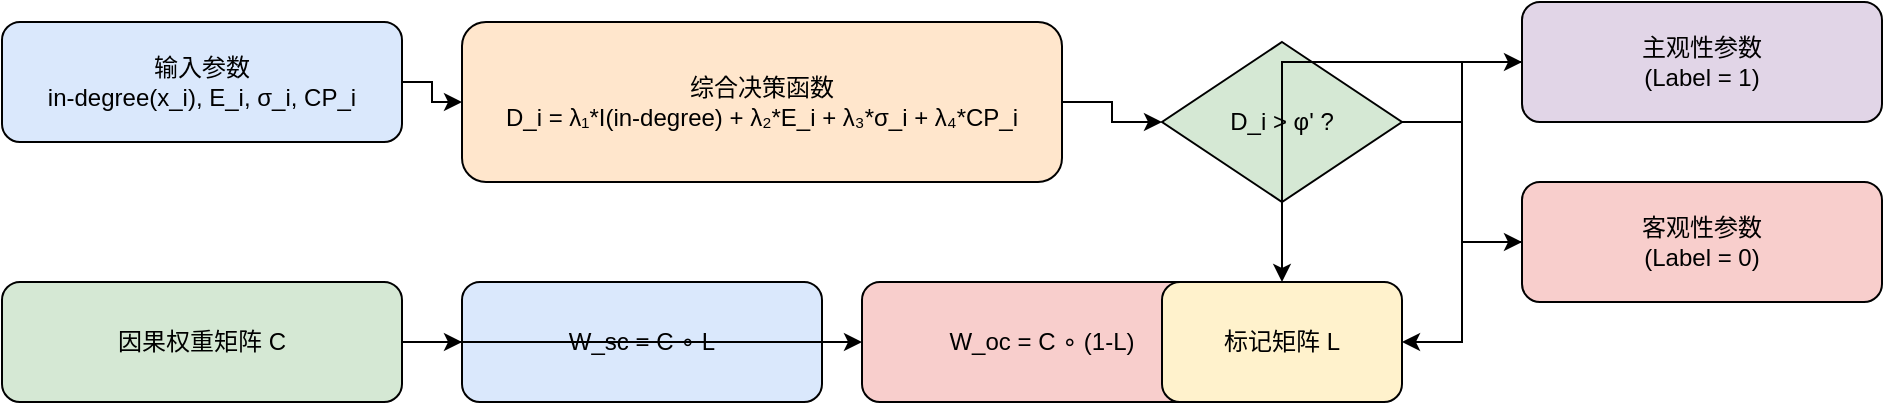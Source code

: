 <mxfile version="26.2.2">
  <diagram name="因果解耦学习" id="Xn1MKm5G6cUb3gmnLiGP">
    <mxGraphModel dx="948" dy="652" grid="1" gridSize="10" guides="1" tooltips="1" connect="1" arrows="1" fold="1" page="1" pageScale="1" pageWidth="827" pageHeight="1169" math="0" shadow="0">
      <root>
        <mxCell id="0" />
        <mxCell id="1" parent="0" />
        <mxCell id="ucolTSoBBcxQ1Ks-dDeu-3" value="输入参数&#xa;in-degree(x_i), E_i, σ_i, CP_i" style="rounded=1;whiteSpace=wrap;html=1;fillColor=#dae8fc;" vertex="1" parent="1">
          <mxGeometry x="20" y="20" width="200" height="60" as="geometry" />
        </mxCell>
        <mxCell id="ucolTSoBBcxQ1Ks-dDeu-4" value="综合决策函数&#xa;D_i = λ₁*I(in-degree) + λ₂*E_i + λ₃*σ_i + λ₄*CP_i" style="rounded=1;whiteSpace=wrap;html=1;fillColor=#ffe6cc;" vertex="1" parent="1">
          <mxGeometry x="250" y="20" width="300" height="80" as="geometry" />
        </mxCell>
        <mxCell id="ucolTSoBBcxQ1Ks-dDeu-5" value="D_i &gt; φ&#39; ?" style="rhombus;whiteSpace=wrap;html=1;fillColor=#d5e8d4;" vertex="1" parent="1">
          <mxGeometry x="600" y="30" width="120" height="80" as="geometry" />
        </mxCell>
        <mxCell id="ucolTSoBBcxQ1Ks-dDeu-6" value="主观性参数&#xa;(Label = 1)" style="rounded=1;whiteSpace=wrap;html=1;fillColor=#e1d5e7;" vertex="1" parent="1">
          <mxGeometry x="780" y="10" width="180" height="60" as="geometry" />
        </mxCell>
        <mxCell id="ucolTSoBBcxQ1Ks-dDeu-7" value="客观性参数&#xa;(Label = 0)" style="rounded=1;whiteSpace=wrap;html=1;fillColor=#f8cecc;" vertex="1" parent="1">
          <mxGeometry x="780" y="100" width="180" height="60" as="geometry" />
        </mxCell>
        <mxCell id="ucolTSoBBcxQ1Ks-dDeu-8" value="因果权重矩阵 C" style="rounded=1;whiteSpace=wrap;html=1;fillColor=#d5e8d4;" vertex="1" parent="1">
          <mxGeometry x="20" y="150" width="200" height="60" as="geometry" />
        </mxCell>
        <mxCell id="ucolTSoBBcxQ1Ks-dDeu-9" value="W_sc = C ∘ L" style="rounded=1;whiteSpace=wrap;html=1;fillColor=#dae8fc;" vertex="1" parent="1">
          <mxGeometry x="250" y="150" width="180" height="60" as="geometry" />
        </mxCell>
        <mxCell id="ucolTSoBBcxQ1Ks-dDeu-10" value="W_oc = C ∘ (1-L)" style="rounded=1;whiteSpace=wrap;html=1;fillColor=#f8cecc;" vertex="1" parent="1">
          <mxGeometry x="450" y="150" width="180" height="60" as="geometry" />
        </mxCell>
        <mxCell id="ucolTSoBBcxQ1Ks-dDeu-11" value="标记矩阵 L" style="rounded=1;whiteSpace=wrap;html=1;fillColor=#fff2cc;" vertex="1" parent="1">
          <mxGeometry x="600" y="150" width="120" height="60" as="geometry" />
        </mxCell>
        <mxCell id="ucolTSoBBcxQ1Ks-dDeu-12" style="edgeStyle=orthogonalEdgeStyle;rounded=0;html=1;" edge="1" parent="1" source="ucolTSoBBcxQ1Ks-dDeu-3" target="ucolTSoBBcxQ1Ks-dDeu-4">
          <mxGeometry relative="1" as="geometry" />
        </mxCell>
        <mxCell id="ucolTSoBBcxQ1Ks-dDeu-13" style="edgeStyle=orthogonalEdgeStyle;rounded=0;html=1;" edge="1" parent="1" source="ucolTSoBBcxQ1Ks-dDeu-4" target="ucolTSoBBcxQ1Ks-dDeu-5">
          <mxGeometry relative="1" as="geometry" />
        </mxCell>
        <mxCell id="ucolTSoBBcxQ1Ks-dDeu-14" style="edgeStyle=orthogonalEdgeStyle;rounded=0;html=1;" edge="1" parent="1" source="ucolTSoBBcxQ1Ks-dDeu-5" target="ucolTSoBBcxQ1Ks-dDeu-6">
          <mxGeometry relative="1" as="geometry" />
        </mxCell>
        <mxCell id="ucolTSoBBcxQ1Ks-dDeu-15" style="edgeStyle=orthogonalEdgeStyle;rounded=0;html=1;" edge="1" parent="1" source="ucolTSoBBcxQ1Ks-dDeu-5" target="ucolTSoBBcxQ1Ks-dDeu-7">
          <mxGeometry relative="1" as="geometry" />
        </mxCell>
        <mxCell id="ucolTSoBBcxQ1Ks-dDeu-16" style="edgeStyle=orthogonalEdgeStyle;rounded=0;html=1;" edge="1" parent="1" source="ucolTSoBBcxQ1Ks-dDeu-8" target="ucolTSoBBcxQ1Ks-dDeu-9">
          <mxGeometry relative="1" as="geometry" />
        </mxCell>
        <mxCell id="ucolTSoBBcxQ1Ks-dDeu-17" style="edgeStyle=orthogonalEdgeStyle;rounded=0;html=1;" edge="1" parent="1" source="ucolTSoBBcxQ1Ks-dDeu-8" target="ucolTSoBBcxQ1Ks-dDeu-10">
          <mxGeometry relative="1" as="geometry" />
        </mxCell>
        <mxCell id="ucolTSoBBcxQ1Ks-dDeu-18" style="edgeStyle=orthogonalEdgeStyle;rounded=0;html=1;" edge="1" parent="1" source="ucolTSoBBcxQ1Ks-dDeu-6" target="ucolTSoBBcxQ1Ks-dDeu-11">
          <mxGeometry relative="1" as="geometry" />
        </mxCell>
        <mxCell id="ucolTSoBBcxQ1Ks-dDeu-19" style="edgeStyle=orthogonalEdgeStyle;rounded=0;html=1;" edge="1" parent="1" source="ucolTSoBBcxQ1Ks-dDeu-7" target="ucolTSoBBcxQ1Ks-dDeu-11">
          <mxGeometry relative="1" as="geometry" />
        </mxCell>
      </root>
    </mxGraphModel>
  </diagram>
</mxfile>
